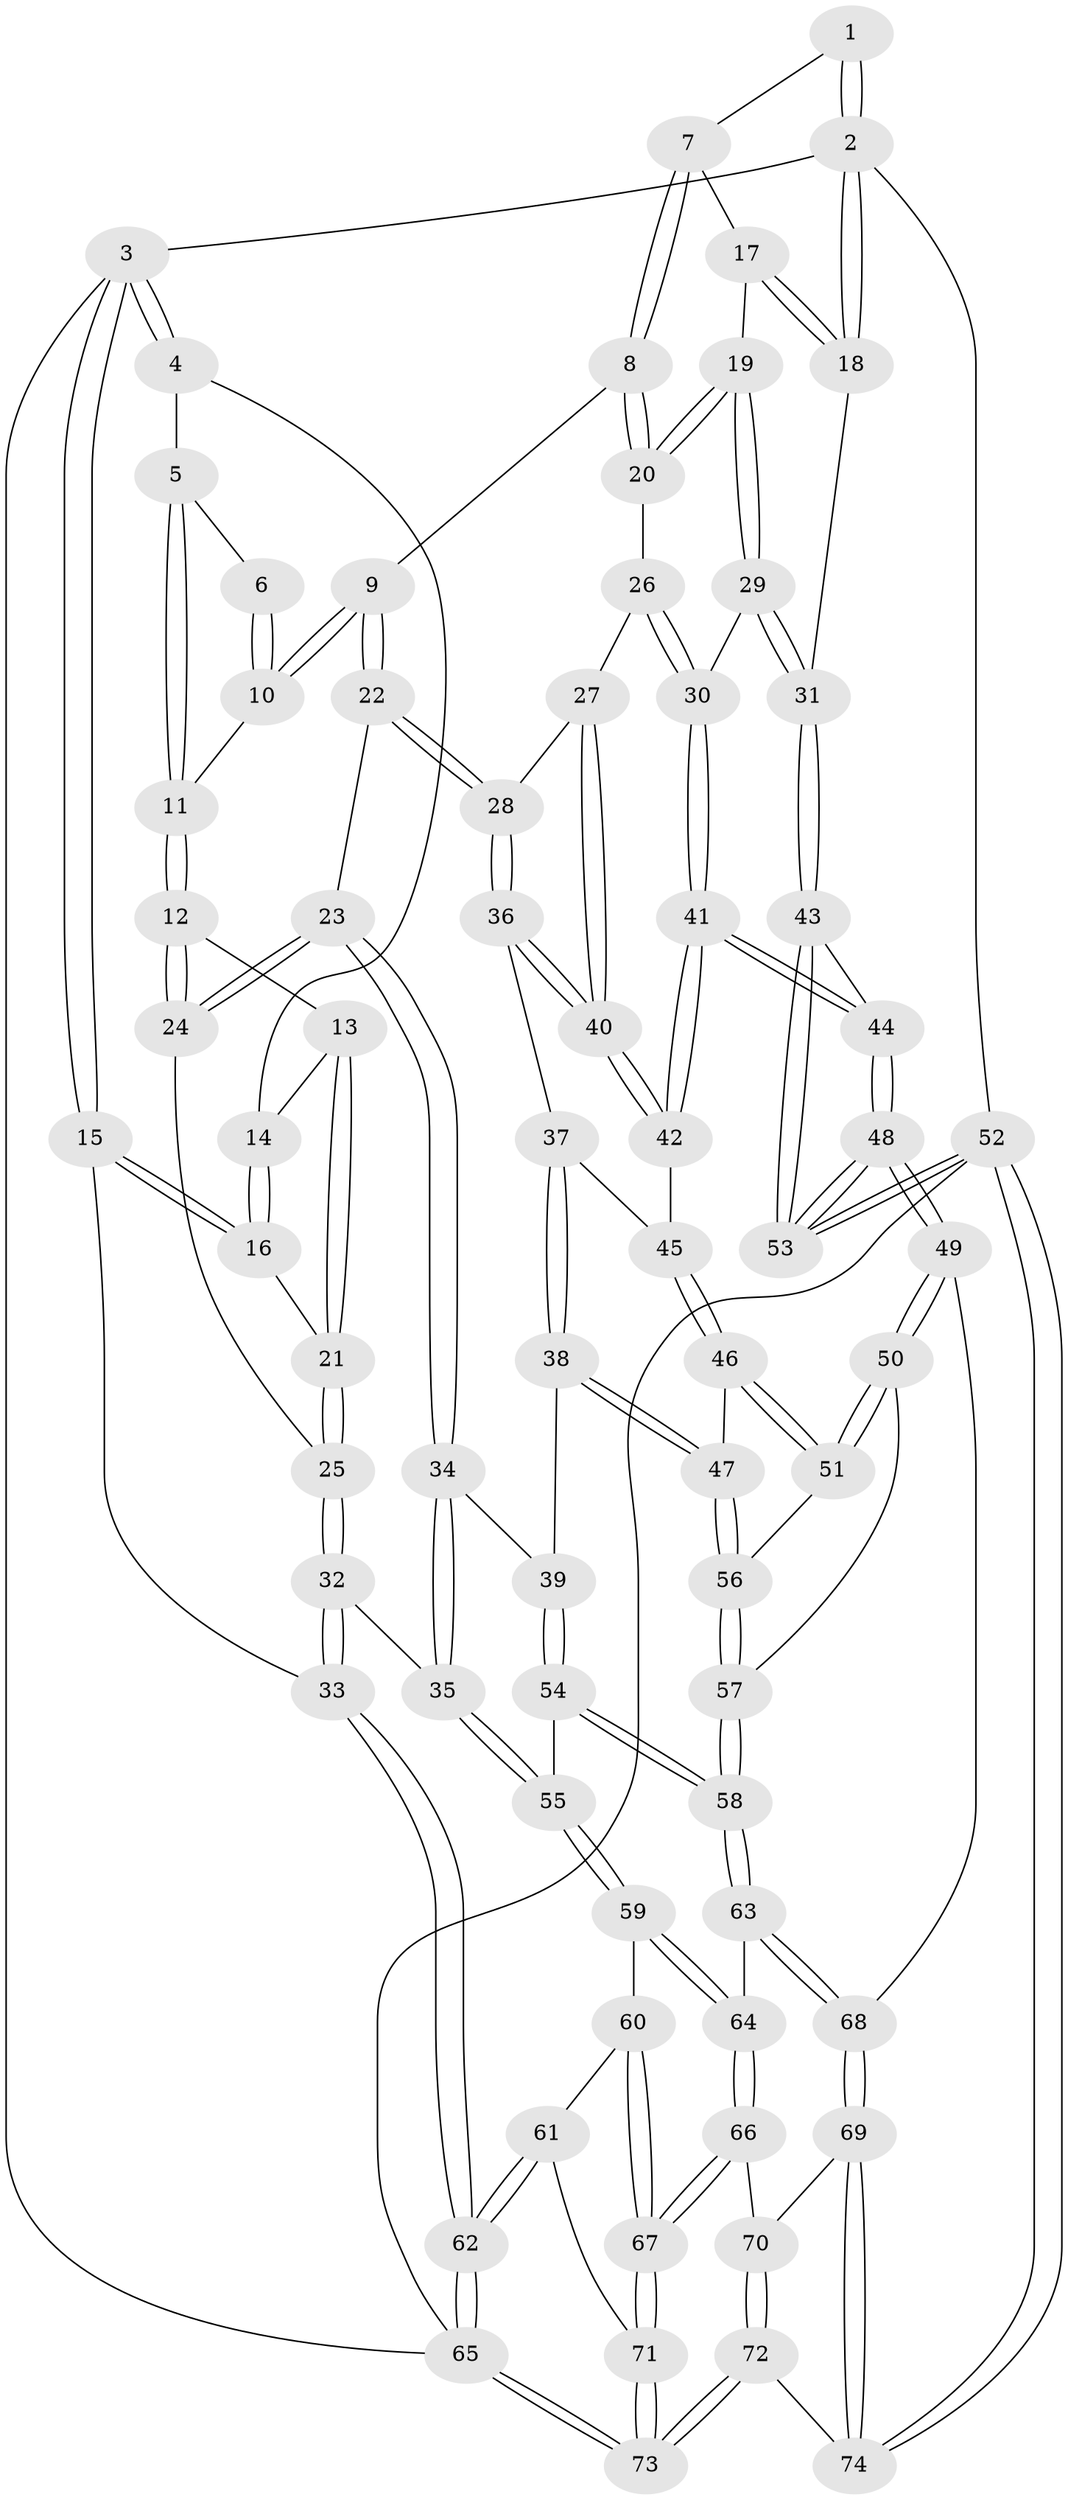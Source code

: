 // coarse degree distribution, {3: 0.11764705882352941, 6: 0.1568627450980392, 5: 0.3137254901960784, 4: 0.4117647058823529}
// Generated by graph-tools (version 1.1) at 2025/24/03/03/25 07:24:36]
// undirected, 74 vertices, 182 edges
graph export_dot {
graph [start="1"]
  node [color=gray90,style=filled];
  1 [pos="+0.7768698771648902+0"];
  2 [pos="+1+0"];
  3 [pos="+0+0"];
  4 [pos="+0.26744925474933384+0"];
  5 [pos="+0.29523768366824393+0"];
  6 [pos="+0.5446220062623632+0"];
  7 [pos="+0.78032140424552+0.08011245938891015"];
  8 [pos="+0.7271087125997313+0.14038890292420608"];
  9 [pos="+0.667234538866273+0.14505283434609287"];
  10 [pos="+0.6283525227118423+0.12023879556607912"];
  11 [pos="+0.3314983864656474+0.002569731345755117"];
  12 [pos="+0.3310323314125611+0.008475768961139708"];
  13 [pos="+0.13576577930150188+0.1881944494191952"];
  14 [pos="+0.02327062822561053+0.1288597321776527"];
  15 [pos="+0+0.1715579801327146"];
  16 [pos="+0+0.1607499163992024"];
  17 [pos="+0.9296504394379342+0.13309323452033364"];
  18 [pos="+1+0.15865905047685672"];
  19 [pos="+0.8670061252866751+0.29938251081918976"];
  20 [pos="+0.7457141203190152+0.22380959542274703"];
  21 [pos="+0.1175059239095614+0.2948094461656348"];
  22 [pos="+0.5356008649470052+0.26685911865568085"];
  23 [pos="+0.37467581021967816+0.23190742002764722"];
  24 [pos="+0.3724029727653821+0.22753455550015173"];
  25 [pos="+0.11781752919392359+0.2960336149549558"];
  26 [pos="+0.7315867372960978+0.2695295308932594"];
  27 [pos="+0.6962216565183428+0.3396354935680611"];
  28 [pos="+0.5691433340065462+0.32543486563191387"];
  29 [pos="+0.8948895357283098+0.3434082066741341"];
  30 [pos="+0.8539500531601965+0.4080503548007683"];
  31 [pos="+1+0.2786322965744172"];
  32 [pos="+0.08241983741334363+0.4403183996738665"];
  33 [pos="+0+0.5033299605780808"];
  34 [pos="+0.3367957865868405+0.4584497845186141"];
  35 [pos="+0.23342516097775703+0.5027496324816341"];
  36 [pos="+0.5588092971161113+0.3849000619646263"];
  37 [pos="+0.5378036009796077+0.43874758143993736"];
  38 [pos="+0.4460104082960112+0.49593411874608667"];
  39 [pos="+0.40496438057789214+0.49139333221603854"];
  40 [pos="+0.7235225871562544+0.4292522215639561"];
  41 [pos="+0.8226338293525505+0.4791466979950635"];
  42 [pos="+0.7361837068247605+0.4562531819147204"];
  43 [pos="+1+0.36002698551678497"];
  44 [pos="+0.8460867810235478+0.5150798674693958"];
  45 [pos="+0.6720395709962469+0.4946724158916505"];
  46 [pos="+0.6591168028541552+0.5239970853667013"];
  47 [pos="+0.5308777117535058+0.5840347686132861"];
  48 [pos="+0.908328276833465+0.7656791749358834"];
  49 [pos="+0.7718726802731071+0.7546242960064619"];
  50 [pos="+0.7054824951682744+0.7000071183061468"];
  51 [pos="+0.6781041307983893+0.6556266737553267"];
  52 [pos="+1+1"];
  53 [pos="+1+1"];
  54 [pos="+0.41033614948386177+0.6821634762799405"];
  55 [pos="+0.22779438299352855+0.6288832517256436"];
  56 [pos="+0.5324826983036492+0.5896847643506167"];
  57 [pos="+0.5157313207255457+0.6922346097570707"];
  58 [pos="+0.453538365217197+0.7676494971380238"];
  59 [pos="+0.2123209909476068+0.6841856077918715"];
  60 [pos="+0.2076949760906726+0.6886723847411166"];
  61 [pos="+0.024663889088366562+0.7757948207782966"];
  62 [pos="+0+0.7728371163423007"];
  63 [pos="+0.45225642615100703+0.7748670496578122"];
  64 [pos="+0.38709898817779514+0.8025828501549122"];
  65 [pos="+0+1"];
  66 [pos="+0.35045363204008567+0.8578371780086793"];
  67 [pos="+0.2446332334057784+0.9044832066007504"];
  68 [pos="+0.5642154260803119+0.8704290267727204"];
  69 [pos="+0.556785949922374+1"];
  70 [pos="+0.3673852573144914+0.8943004131616094"];
  71 [pos="+0.216463471089229+0.9341407717086077"];
  72 [pos="+0.39699911863843496+1"];
  73 [pos="+0.17830848700492277+1"];
  74 [pos="+0.5693703174352259+1"];
  1 -- 2;
  1 -- 2;
  1 -- 7;
  2 -- 3;
  2 -- 18;
  2 -- 18;
  2 -- 52;
  3 -- 4;
  3 -- 4;
  3 -- 15;
  3 -- 15;
  3 -- 65;
  4 -- 5;
  4 -- 14;
  5 -- 6;
  5 -- 11;
  5 -- 11;
  6 -- 10;
  6 -- 10;
  7 -- 8;
  7 -- 8;
  7 -- 17;
  8 -- 9;
  8 -- 20;
  8 -- 20;
  9 -- 10;
  9 -- 10;
  9 -- 22;
  9 -- 22;
  10 -- 11;
  11 -- 12;
  11 -- 12;
  12 -- 13;
  12 -- 24;
  12 -- 24;
  13 -- 14;
  13 -- 21;
  13 -- 21;
  14 -- 16;
  14 -- 16;
  15 -- 16;
  15 -- 16;
  15 -- 33;
  16 -- 21;
  17 -- 18;
  17 -- 18;
  17 -- 19;
  18 -- 31;
  19 -- 20;
  19 -- 20;
  19 -- 29;
  19 -- 29;
  20 -- 26;
  21 -- 25;
  21 -- 25;
  22 -- 23;
  22 -- 28;
  22 -- 28;
  23 -- 24;
  23 -- 24;
  23 -- 34;
  23 -- 34;
  24 -- 25;
  25 -- 32;
  25 -- 32;
  26 -- 27;
  26 -- 30;
  26 -- 30;
  27 -- 28;
  27 -- 40;
  27 -- 40;
  28 -- 36;
  28 -- 36;
  29 -- 30;
  29 -- 31;
  29 -- 31;
  30 -- 41;
  30 -- 41;
  31 -- 43;
  31 -- 43;
  32 -- 33;
  32 -- 33;
  32 -- 35;
  33 -- 62;
  33 -- 62;
  34 -- 35;
  34 -- 35;
  34 -- 39;
  35 -- 55;
  35 -- 55;
  36 -- 37;
  36 -- 40;
  36 -- 40;
  37 -- 38;
  37 -- 38;
  37 -- 45;
  38 -- 39;
  38 -- 47;
  38 -- 47;
  39 -- 54;
  39 -- 54;
  40 -- 42;
  40 -- 42;
  41 -- 42;
  41 -- 42;
  41 -- 44;
  41 -- 44;
  42 -- 45;
  43 -- 44;
  43 -- 53;
  43 -- 53;
  44 -- 48;
  44 -- 48;
  45 -- 46;
  45 -- 46;
  46 -- 47;
  46 -- 51;
  46 -- 51;
  47 -- 56;
  47 -- 56;
  48 -- 49;
  48 -- 49;
  48 -- 53;
  48 -- 53;
  49 -- 50;
  49 -- 50;
  49 -- 68;
  50 -- 51;
  50 -- 51;
  50 -- 57;
  51 -- 56;
  52 -- 53;
  52 -- 53;
  52 -- 74;
  52 -- 74;
  52 -- 65;
  54 -- 55;
  54 -- 58;
  54 -- 58;
  55 -- 59;
  55 -- 59;
  56 -- 57;
  56 -- 57;
  57 -- 58;
  57 -- 58;
  58 -- 63;
  58 -- 63;
  59 -- 60;
  59 -- 64;
  59 -- 64;
  60 -- 61;
  60 -- 67;
  60 -- 67;
  61 -- 62;
  61 -- 62;
  61 -- 71;
  62 -- 65;
  62 -- 65;
  63 -- 64;
  63 -- 68;
  63 -- 68;
  64 -- 66;
  64 -- 66;
  65 -- 73;
  65 -- 73;
  66 -- 67;
  66 -- 67;
  66 -- 70;
  67 -- 71;
  67 -- 71;
  68 -- 69;
  68 -- 69;
  69 -- 70;
  69 -- 74;
  69 -- 74;
  70 -- 72;
  70 -- 72;
  71 -- 73;
  71 -- 73;
  72 -- 73;
  72 -- 73;
  72 -- 74;
}
